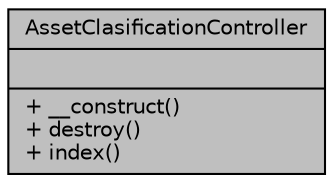 digraph "AssetClasificationController"
{
 // LATEX_PDF_SIZE
  bgcolor="transparent";
  edge [fontname="Helvetica",fontsize="10",labelfontname="Helvetica",labelfontsize="10"];
  node [fontname="Helvetica",fontsize="10",shape=record];
  Node1 [label="{AssetClasificationController\n||+ __construct()\l+ destroy()\l+ index()\l}",height=0.2,width=0.4,color="black", fillcolor="grey75", style="filled", fontcolor="black",tooltip="Controlador del clasificador de bienes institucionales."];
}
